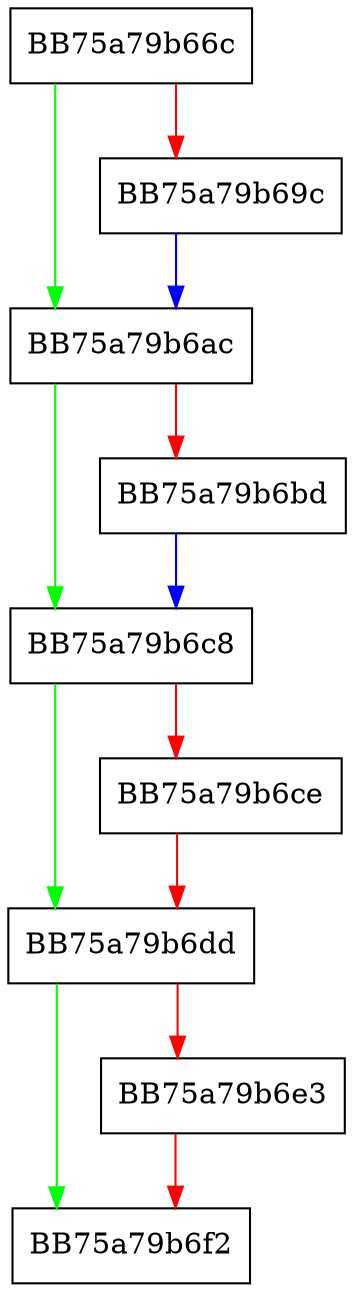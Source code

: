 digraph fputc {
  node [shape="box"];
  graph [splines=ortho];
  BB75a79b66c -> BB75a79b6ac [color="green"];
  BB75a79b66c -> BB75a79b69c [color="red"];
  BB75a79b69c -> BB75a79b6ac [color="blue"];
  BB75a79b6ac -> BB75a79b6c8 [color="green"];
  BB75a79b6ac -> BB75a79b6bd [color="red"];
  BB75a79b6bd -> BB75a79b6c8 [color="blue"];
  BB75a79b6c8 -> BB75a79b6dd [color="green"];
  BB75a79b6c8 -> BB75a79b6ce [color="red"];
  BB75a79b6ce -> BB75a79b6dd [color="red"];
  BB75a79b6dd -> BB75a79b6f2 [color="green"];
  BB75a79b6dd -> BB75a79b6e3 [color="red"];
  BB75a79b6e3 -> BB75a79b6f2 [color="red"];
}